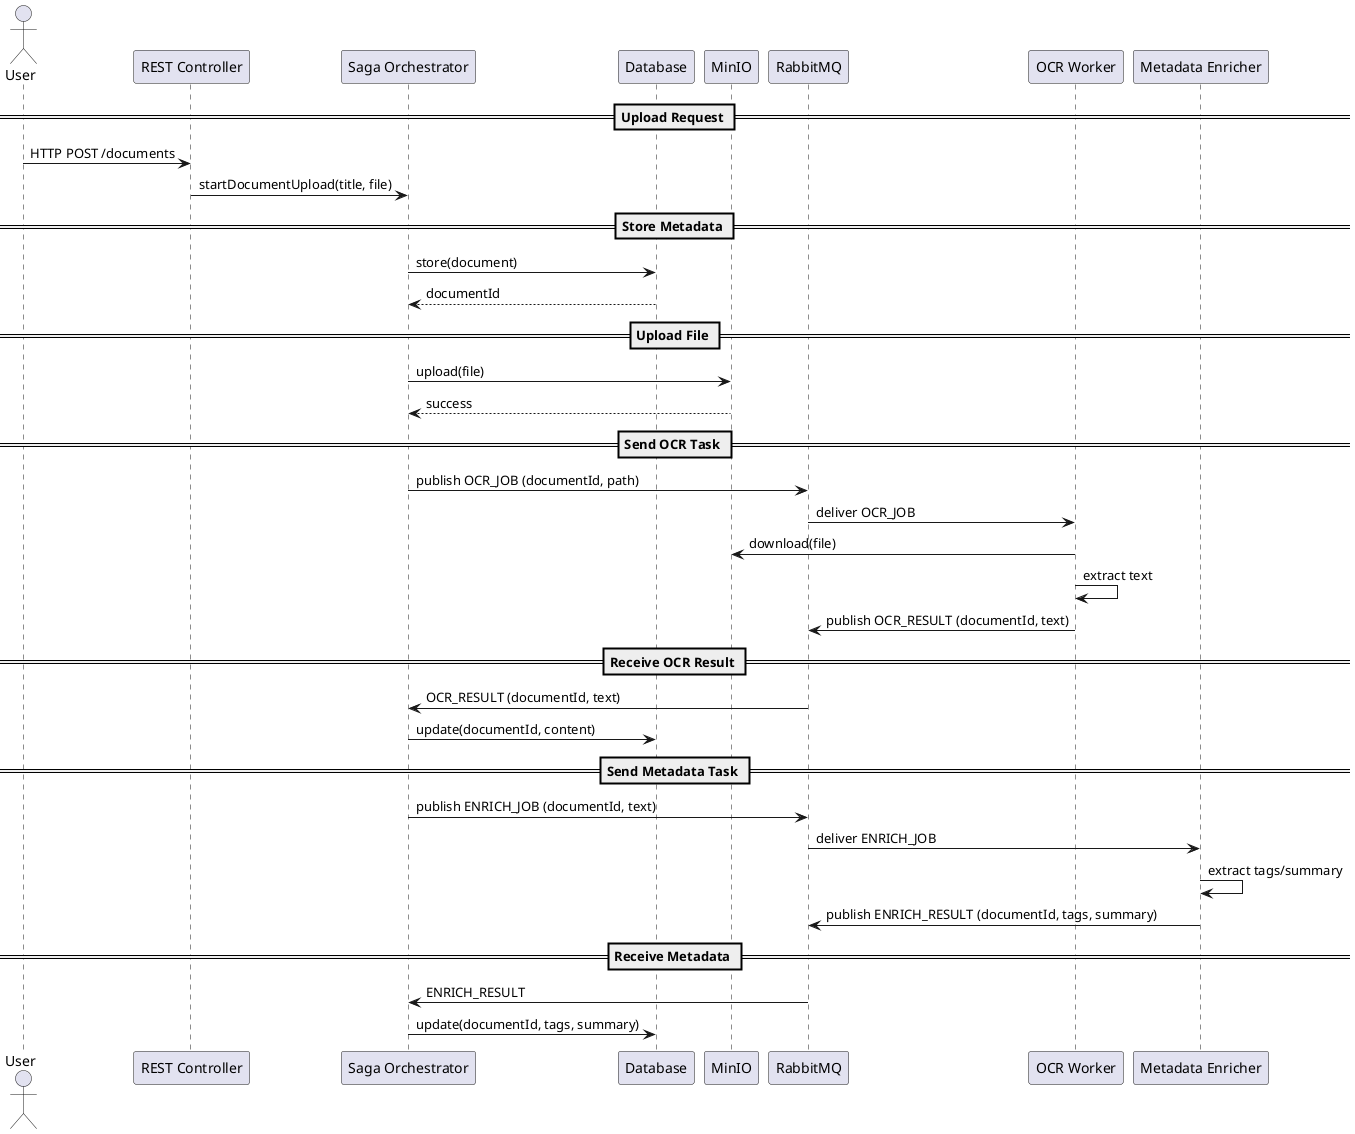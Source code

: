 @startuml
actor User
participant "REST Controller" as REST
participant "Saga Orchestrator" as Orchestrator
participant "Database" as DB
participant "MinIO" as Minio
participant "RabbitMQ" as Queue
participant "OCR Worker" as OCR
participant "Metadata Enricher" as Enricher

== Upload Request ==
User -> REST : HTTP POST /documents
REST -> Orchestrator : startDocumentUpload(title, file)

== Store Metadata ==
Orchestrator -> DB : store(document)
DB --> Orchestrator : documentId

== Upload File ==
Orchestrator -> Minio : upload(file)
Minio --> Orchestrator : success

== Send OCR Task ==
Orchestrator -> Queue : publish OCR_JOB (documentId, path)
Queue -> OCR : deliver OCR_JOB
OCR -> Minio : download(file)
OCR -> OCR : extract text
OCR -> Queue : publish OCR_RESULT (documentId, text)

== Receive OCR Result ==
Queue -> Orchestrator : OCR_RESULT (documentId, text)
Orchestrator -> DB : update(documentId, content)

== Send Metadata Task ==
Orchestrator -> Queue : publish ENRICH_JOB (documentId, text)
Queue -> Enricher : deliver ENRICH_JOB
Enricher -> Enricher : extract tags/summary
Enricher -> Queue : publish ENRICH_RESULT (documentId, tags, summary)

== Receive Metadata ==
Queue -> Orchestrator : ENRICH_RESULT
Orchestrator -> DB : update(documentId, tags, summary)

@enduml
